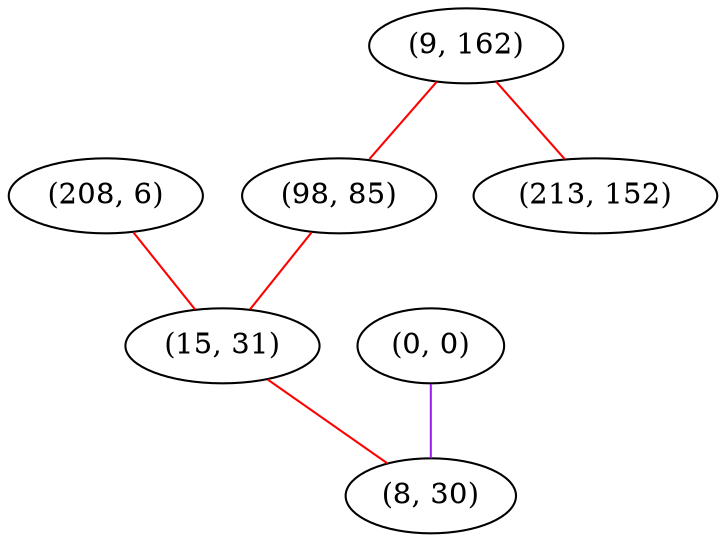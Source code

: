 graph "" {
"(208, 6)";
"(0, 0)";
"(9, 162)";
"(98, 85)";
"(15, 31)";
"(8, 30)";
"(213, 152)";
"(208, 6)" -- "(15, 31)"  [color=red, key=0, weight=1];
"(0, 0)" -- "(8, 30)"  [color=purple, key=0, weight=4];
"(9, 162)" -- "(98, 85)"  [color=red, key=0, weight=1];
"(9, 162)" -- "(213, 152)"  [color=red, key=0, weight=1];
"(98, 85)" -- "(15, 31)"  [color=red, key=0, weight=1];
"(15, 31)" -- "(8, 30)"  [color=red, key=0, weight=1];
}

